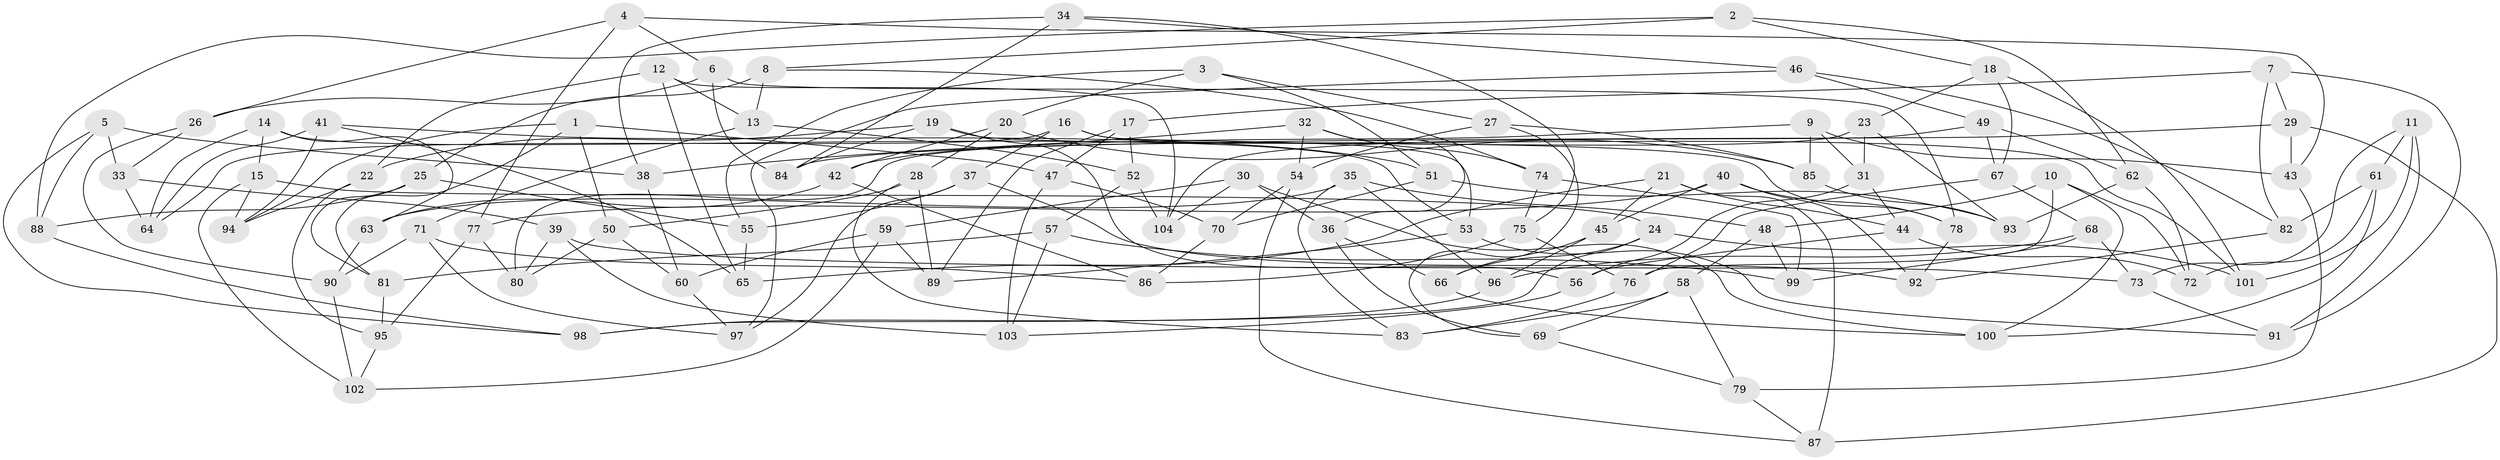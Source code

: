 // Generated by graph-tools (version 1.1) at 2025/38/03/09/25 02:38:08]
// undirected, 104 vertices, 208 edges
graph export_dot {
graph [start="1"]
  node [color=gray90,style=filled];
  1;
  2;
  3;
  4;
  5;
  6;
  7;
  8;
  9;
  10;
  11;
  12;
  13;
  14;
  15;
  16;
  17;
  18;
  19;
  20;
  21;
  22;
  23;
  24;
  25;
  26;
  27;
  28;
  29;
  30;
  31;
  32;
  33;
  34;
  35;
  36;
  37;
  38;
  39;
  40;
  41;
  42;
  43;
  44;
  45;
  46;
  47;
  48;
  49;
  50;
  51;
  52;
  53;
  54;
  55;
  56;
  57;
  58;
  59;
  60;
  61;
  62;
  63;
  64;
  65;
  66;
  67;
  68;
  69;
  70;
  71;
  72;
  73;
  74;
  75;
  76;
  77;
  78;
  79;
  80;
  81;
  82;
  83;
  84;
  85;
  86;
  87;
  88;
  89;
  90;
  91;
  92;
  93;
  94;
  95;
  96;
  97;
  98;
  99;
  100;
  101;
  102;
  103;
  104;
  1 -- 94;
  1 -- 81;
  1 -- 47;
  1 -- 50;
  2 -- 88;
  2 -- 62;
  2 -- 18;
  2 -- 8;
  3 -- 55;
  3 -- 27;
  3 -- 51;
  3 -- 20;
  4 -- 43;
  4 -- 26;
  4 -- 6;
  4 -- 77;
  5 -- 33;
  5 -- 38;
  5 -- 88;
  5 -- 98;
  6 -- 84;
  6 -- 26;
  6 -- 78;
  7 -- 82;
  7 -- 17;
  7 -- 29;
  7 -- 91;
  8 -- 25;
  8 -- 74;
  8 -- 13;
  9 -- 42;
  9 -- 43;
  9 -- 85;
  9 -- 31;
  10 -- 72;
  10 -- 48;
  10 -- 76;
  10 -- 100;
  11 -- 91;
  11 -- 101;
  11 -- 61;
  11 -- 73;
  12 -- 22;
  12 -- 13;
  12 -- 104;
  12 -- 65;
  13 -- 52;
  13 -- 71;
  14 -- 64;
  14 -- 15;
  14 -- 53;
  14 -- 63;
  15 -- 24;
  15 -- 94;
  15 -- 102;
  16 -- 53;
  16 -- 37;
  16 -- 64;
  16 -- 101;
  17 -- 52;
  17 -- 89;
  17 -- 47;
  18 -- 23;
  18 -- 101;
  18 -- 67;
  19 -- 84;
  19 -- 78;
  19 -- 22;
  19 -- 56;
  20 -- 42;
  20 -- 28;
  20 -- 85;
  21 -- 45;
  21 -- 44;
  21 -- 65;
  21 -- 87;
  22 -- 94;
  22 -- 95;
  23 -- 93;
  23 -- 31;
  23 -- 80;
  24 -- 98;
  24 -- 66;
  24 -- 101;
  25 -- 81;
  25 -- 55;
  25 -- 88;
  26 -- 90;
  26 -- 33;
  27 -- 85;
  27 -- 69;
  27 -- 54;
  28 -- 50;
  28 -- 89;
  28 -- 83;
  29 -- 87;
  29 -- 84;
  29 -- 43;
  30 -- 104;
  30 -- 59;
  30 -- 36;
  30 -- 100;
  31 -- 56;
  31 -- 44;
  32 -- 54;
  32 -- 36;
  32 -- 38;
  32 -- 74;
  33 -- 39;
  33 -- 64;
  34 -- 38;
  34 -- 46;
  34 -- 75;
  34 -- 84;
  35 -- 48;
  35 -- 83;
  35 -- 96;
  35 -- 63;
  36 -- 69;
  36 -- 66;
  37 -- 97;
  37 -- 55;
  37 -- 92;
  38 -- 60;
  39 -- 73;
  39 -- 103;
  39 -- 80;
  40 -- 45;
  40 -- 77;
  40 -- 78;
  40 -- 92;
  41 -- 65;
  41 -- 64;
  41 -- 51;
  41 -- 94;
  42 -- 63;
  42 -- 86;
  43 -- 79;
  44 -- 72;
  44 -- 56;
  45 -- 66;
  45 -- 96;
  46 -- 82;
  46 -- 97;
  46 -- 49;
  47 -- 103;
  47 -- 70;
  48 -- 99;
  48 -- 58;
  49 -- 67;
  49 -- 62;
  49 -- 104;
  50 -- 80;
  50 -- 60;
  51 -- 70;
  51 -- 93;
  52 -- 104;
  52 -- 57;
  53 -- 89;
  53 -- 91;
  54 -- 70;
  54 -- 87;
  55 -- 65;
  56 -- 103;
  57 -- 81;
  57 -- 99;
  57 -- 103;
  58 -- 79;
  58 -- 83;
  58 -- 69;
  59 -- 102;
  59 -- 60;
  59 -- 89;
  60 -- 97;
  61 -- 72;
  61 -- 82;
  61 -- 100;
  62 -- 72;
  62 -- 93;
  63 -- 90;
  66 -- 100;
  67 -- 76;
  67 -- 68;
  68 -- 99;
  68 -- 96;
  68 -- 73;
  69 -- 79;
  70 -- 86;
  71 -- 90;
  71 -- 97;
  71 -- 86;
  73 -- 91;
  74 -- 75;
  74 -- 99;
  75 -- 86;
  75 -- 76;
  76 -- 83;
  77 -- 80;
  77 -- 95;
  78 -- 92;
  79 -- 87;
  81 -- 95;
  82 -- 92;
  85 -- 93;
  88 -- 98;
  90 -- 102;
  95 -- 102;
  96 -- 98;
}
